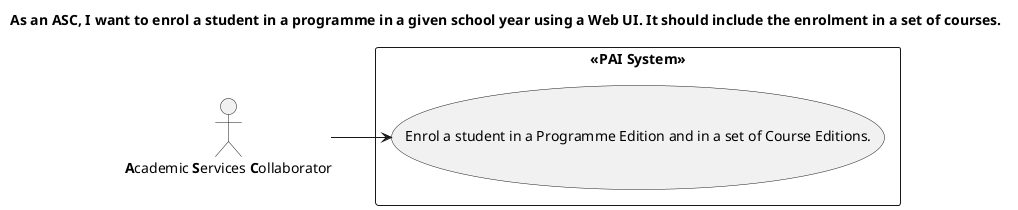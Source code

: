 @startuml

left to right direction

title  As an ASC, I want to enrol a student in a programme in a given school year using a Web UI. It should include the enrolment in a set of courses.

actor ASC as "**A**cademic **S**ervices **C**ollaborator"

rectangle "<<PAI System>>" {
    usecase "Enrol a student in a Programme Edition and in a set of Course Editions." as usecase
}

ASC --> usecase

@enduml